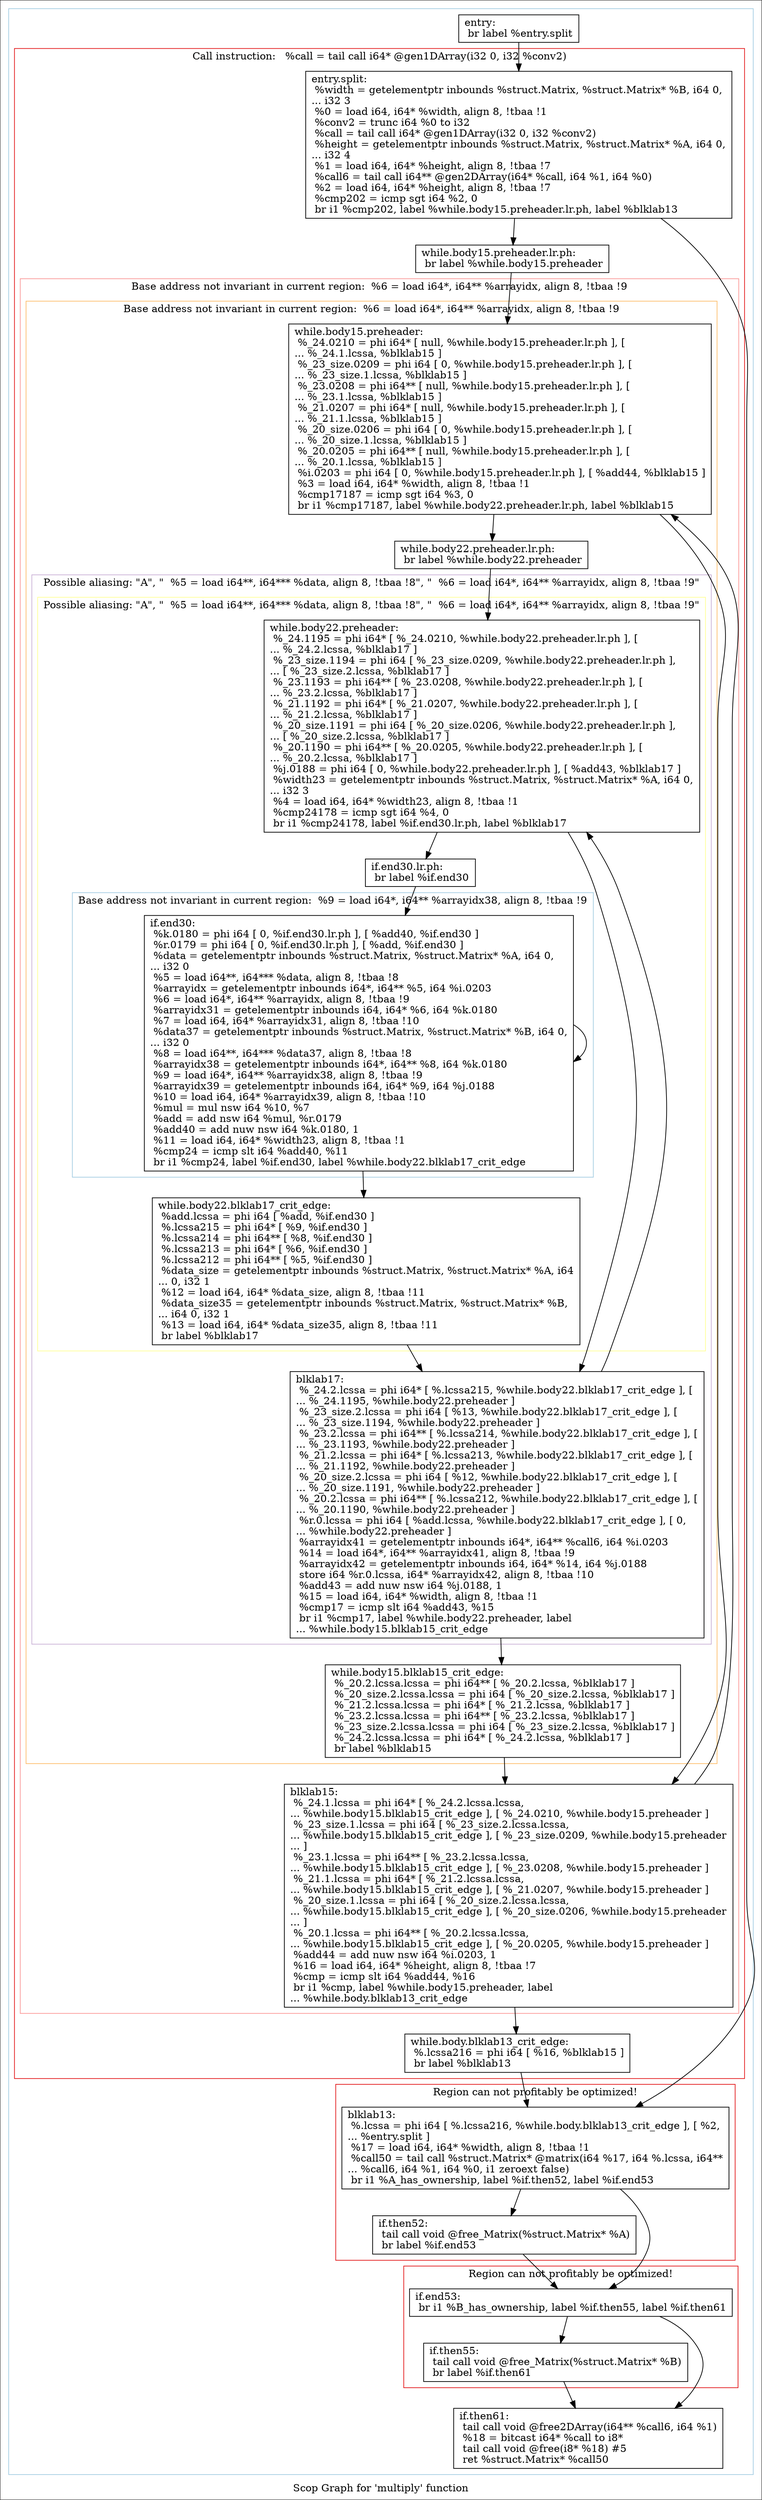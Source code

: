 digraph "Scop Graph for 'multiply' function" {
	label="Scop Graph for 'multiply' function";

	Node0x9d7de20 [shape=record,label="{entry:\l  br label %entry.split\l}"];
	Node0x9d7de20 -> Node0x9d6f750;
	Node0x9d6f750 [shape=record,label="{entry.split:                                      \l  %width = getelementptr inbounds %struct.Matrix, %struct.Matrix* %B, i64 0,\l... i32 3\l  %0 = load i64, i64* %width, align 8, !tbaa !1\l  %conv2 = trunc i64 %0 to i32\l  %call = tail call i64* @gen1DArray(i32 0, i32 %conv2)\l  %height = getelementptr inbounds %struct.Matrix, %struct.Matrix* %A, i64 0,\l... i32 4\l  %1 = load i64, i64* %height, align 8, !tbaa !7\l  %call6 = tail call i64** @gen2DArray(i64* %call, i64 %1, i64 %0)\l  %2 = load i64, i64* %height, align 8, !tbaa !7\l  %cmp202 = icmp sgt i64 %2, 0\l  br i1 %cmp202, label %while.body15.preheader.lr.ph, label %blklab13\l}"];
	Node0x9d6f750 -> Node0x9d6fda0;
	Node0x9d6f750 -> Node0x9d7f460;
	Node0x9d6fda0 [shape=record,label="{while.body15.preheader.lr.ph:                     \l  br label %while.body15.preheader\l}"];
	Node0x9d6fda0 -> Node0x9bcac30;
	Node0x9bcac30 [shape=record,label="{while.body15.preheader:                           \l  %_24.0210 = phi i64* [ null, %while.body15.preheader.lr.ph ], [\l... %_24.1.lcssa, %blklab15 ]\l  %_23_size.0209 = phi i64 [ 0, %while.body15.preheader.lr.ph ], [\l... %_23_size.1.lcssa, %blklab15 ]\l  %_23.0208 = phi i64** [ null, %while.body15.preheader.lr.ph ], [\l... %_23.1.lcssa, %blklab15 ]\l  %_21.0207 = phi i64* [ null, %while.body15.preheader.lr.ph ], [\l... %_21.1.lcssa, %blklab15 ]\l  %_20_size.0206 = phi i64 [ 0, %while.body15.preheader.lr.ph ], [\l... %_20_size.1.lcssa, %blklab15 ]\l  %_20.0205 = phi i64** [ null, %while.body15.preheader.lr.ph ], [\l... %_20.1.lcssa, %blklab15 ]\l  %i.0203 = phi i64 [ 0, %while.body15.preheader.lr.ph ], [ %add44, %blklab15 ]\l  %3 = load i64, i64* %width, align 8, !tbaa !1\l  %cmp17187 = icmp sgt i64 %3, 0\l  br i1 %cmp17187, label %while.body22.preheader.lr.ph, label %blklab15\l}"];
	Node0x9bcac30 -> Node0x9d864f0;
	Node0x9bcac30 -> Node0x9d76700;
	Node0x9d864f0 [shape=record,label="{while.body22.preheader.lr.ph:                     \l  br label %while.body22.preheader\l}"];
	Node0x9d864f0 -> Node0x9d635f0;
	Node0x9d635f0 [shape=record,label="{while.body22.preheader:                           \l  %_24.1195 = phi i64* [ %_24.0210, %while.body22.preheader.lr.ph ], [\l... %_24.2.lcssa, %blklab17 ]\l  %_23_size.1194 = phi i64 [ %_23_size.0209, %while.body22.preheader.lr.ph ],\l... [ %_23_size.2.lcssa, %blklab17 ]\l  %_23.1193 = phi i64** [ %_23.0208, %while.body22.preheader.lr.ph ], [\l... %_23.2.lcssa, %blklab17 ]\l  %_21.1192 = phi i64* [ %_21.0207, %while.body22.preheader.lr.ph ], [\l... %_21.2.lcssa, %blklab17 ]\l  %_20_size.1191 = phi i64 [ %_20_size.0206, %while.body22.preheader.lr.ph ],\l... [ %_20_size.2.lcssa, %blklab17 ]\l  %_20.1190 = phi i64** [ %_20.0205, %while.body22.preheader.lr.ph ], [\l... %_20.2.lcssa, %blklab17 ]\l  %j.0188 = phi i64 [ 0, %while.body22.preheader.lr.ph ], [ %add43, %blklab17 ]\l  %width23 = getelementptr inbounds %struct.Matrix, %struct.Matrix* %A, i64 0,\l... i32 3\l  %4 = load i64, i64* %width23, align 8, !tbaa !1\l  %cmp24178 = icmp sgt i64 %4, 0\l  br i1 %cmp24178, label %if.end30.lr.ph, label %blklab17\l}"];
	Node0x9d635f0 -> Node0x9dbe700;
	Node0x9d635f0 -> Node0x9d61790;
	Node0x9dbe700 [shape=record,label="{if.end30.lr.ph:                                   \l  br label %if.end30\l}"];
	Node0x9dbe700 -> Node0x9e1f630;
	Node0x9e1f630 [shape=record,label="{if.end30:                                         \l  %k.0180 = phi i64 [ 0, %if.end30.lr.ph ], [ %add40, %if.end30 ]\l  %r.0179 = phi i64 [ 0, %if.end30.lr.ph ], [ %add, %if.end30 ]\l  %data = getelementptr inbounds %struct.Matrix, %struct.Matrix* %A, i64 0,\l... i32 0\l  %5 = load i64**, i64*** %data, align 8, !tbaa !8\l  %arrayidx = getelementptr inbounds i64*, i64** %5, i64 %i.0203\l  %6 = load i64*, i64** %arrayidx, align 8, !tbaa !9\l  %arrayidx31 = getelementptr inbounds i64, i64* %6, i64 %k.0180\l  %7 = load i64, i64* %arrayidx31, align 8, !tbaa !10\l  %data37 = getelementptr inbounds %struct.Matrix, %struct.Matrix* %B, i64 0,\l... i32 0\l  %8 = load i64**, i64*** %data37, align 8, !tbaa !8\l  %arrayidx38 = getelementptr inbounds i64*, i64** %8, i64 %k.0180\l  %9 = load i64*, i64** %arrayidx38, align 8, !tbaa !9\l  %arrayidx39 = getelementptr inbounds i64, i64* %9, i64 %j.0188\l  %10 = load i64, i64* %arrayidx39, align 8, !tbaa !10\l  %mul = mul nsw i64 %10, %7\l  %add = add nsw i64 %mul, %r.0179\l  %add40 = add nuw nsw i64 %k.0180, 1\l  %11 = load i64, i64* %width23, align 8, !tbaa !1\l  %cmp24 = icmp slt i64 %add40, %11\l  br i1 %cmp24, label %if.end30, label %while.body22.blklab17_crit_edge\l}"];
	Node0x9e1f630 -> Node0x9e1f630[constraint=false];
	Node0x9e1f630 -> Node0x9d5c340;
	Node0x9d5c340 [shape=record,label="{while.body22.blklab17_crit_edge:                  \l  %add.lcssa = phi i64 [ %add, %if.end30 ]\l  %.lcssa215 = phi i64* [ %9, %if.end30 ]\l  %.lcssa214 = phi i64** [ %8, %if.end30 ]\l  %.lcssa213 = phi i64* [ %6, %if.end30 ]\l  %.lcssa212 = phi i64** [ %5, %if.end30 ]\l  %data_size = getelementptr inbounds %struct.Matrix, %struct.Matrix* %A, i64\l... 0, i32 1\l  %12 = load i64, i64* %data_size, align 8, !tbaa !11\l  %data_size35 = getelementptr inbounds %struct.Matrix, %struct.Matrix* %B,\l... i64 0, i32 1\l  %13 = load i64, i64* %data_size35, align 8, !tbaa !11\l  br label %blklab17\l}"];
	Node0x9d5c340 -> Node0x9d61790;
	Node0x9d61790 [shape=record,label="{blklab17:                                         \l  %_24.2.lcssa = phi i64* [ %.lcssa215, %while.body22.blklab17_crit_edge ], [\l... %_24.1195, %while.body22.preheader ]\l  %_23_size.2.lcssa = phi i64 [ %13, %while.body22.blklab17_crit_edge ], [\l... %_23_size.1194, %while.body22.preheader ]\l  %_23.2.lcssa = phi i64** [ %.lcssa214, %while.body22.blklab17_crit_edge ], [\l... %_23.1193, %while.body22.preheader ]\l  %_21.2.lcssa = phi i64* [ %.lcssa213, %while.body22.blklab17_crit_edge ], [\l... %_21.1192, %while.body22.preheader ]\l  %_20_size.2.lcssa = phi i64 [ %12, %while.body22.blklab17_crit_edge ], [\l... %_20_size.1191, %while.body22.preheader ]\l  %_20.2.lcssa = phi i64** [ %.lcssa212, %while.body22.blklab17_crit_edge ], [\l... %_20.1190, %while.body22.preheader ]\l  %r.0.lcssa = phi i64 [ %add.lcssa, %while.body22.blklab17_crit_edge ], [ 0,\l... %while.body22.preheader ]\l  %arrayidx41 = getelementptr inbounds i64*, i64** %call6, i64 %i.0203\l  %14 = load i64*, i64** %arrayidx41, align 8, !tbaa !9\l  %arrayidx42 = getelementptr inbounds i64, i64* %14, i64 %j.0188\l  store i64 %r.0.lcssa, i64* %arrayidx42, align 8, !tbaa !10\l  %add43 = add nuw nsw i64 %j.0188, 1\l  %15 = load i64, i64* %width, align 8, !tbaa !1\l  %cmp17 = icmp slt i64 %add43, %15\l  br i1 %cmp17, label %while.body22.preheader, label\l... %while.body15.blklab15_crit_edge\l}"];
	Node0x9d61790 -> Node0x9d635f0[constraint=false];
	Node0x9d61790 -> Node0x9e2cde0;
	Node0x9e2cde0 [shape=record,label="{while.body15.blklab15_crit_edge:                  \l  %_20.2.lcssa.lcssa = phi i64** [ %_20.2.lcssa, %blklab17 ]\l  %_20_size.2.lcssa.lcssa = phi i64 [ %_20_size.2.lcssa, %blklab17 ]\l  %_21.2.lcssa.lcssa = phi i64* [ %_21.2.lcssa, %blklab17 ]\l  %_23.2.lcssa.lcssa = phi i64** [ %_23.2.lcssa, %blklab17 ]\l  %_23_size.2.lcssa.lcssa = phi i64 [ %_23_size.2.lcssa, %blklab17 ]\l  %_24.2.lcssa.lcssa = phi i64* [ %_24.2.lcssa, %blklab17 ]\l  br label %blklab15\l}"];
	Node0x9e2cde0 -> Node0x9d76700;
	Node0x9d76700 [shape=record,label="{blklab15:                                         \l  %_24.1.lcssa = phi i64* [ %_24.2.lcssa.lcssa,\l... %while.body15.blklab15_crit_edge ], [ %_24.0210, %while.body15.preheader ]\l  %_23_size.1.lcssa = phi i64 [ %_23_size.2.lcssa.lcssa,\l... %while.body15.blklab15_crit_edge ], [ %_23_size.0209, %while.body15.preheader\l... ]\l  %_23.1.lcssa = phi i64** [ %_23.2.lcssa.lcssa,\l... %while.body15.blklab15_crit_edge ], [ %_23.0208, %while.body15.preheader ]\l  %_21.1.lcssa = phi i64* [ %_21.2.lcssa.lcssa,\l... %while.body15.blklab15_crit_edge ], [ %_21.0207, %while.body15.preheader ]\l  %_20_size.1.lcssa = phi i64 [ %_20_size.2.lcssa.lcssa,\l... %while.body15.blklab15_crit_edge ], [ %_20_size.0206, %while.body15.preheader\l... ]\l  %_20.1.lcssa = phi i64** [ %_20.2.lcssa.lcssa,\l... %while.body15.blklab15_crit_edge ], [ %_20.0205, %while.body15.preheader ]\l  %add44 = add nuw nsw i64 %i.0203, 1\l  %16 = load i64, i64* %height, align 8, !tbaa !7\l  %cmp = icmp slt i64 %add44, %16\l  br i1 %cmp, label %while.body15.preheader, label\l... %while.body.blklab13_crit_edge\l}"];
	Node0x9d76700 -> Node0x9bcac30[constraint=false];
	Node0x9d76700 -> Node0x9d7a8e0;
	Node0x9d7a8e0 [shape=record,label="{while.body.blklab13_crit_edge:                    \l  %.lcssa216 = phi i64 [ %16, %blklab15 ]\l  br label %blklab13\l}"];
	Node0x9d7a8e0 -> Node0x9d7f460;
	Node0x9d7f460 [shape=record,label="{blklab13:                                         \l  %.lcssa = phi i64 [ %.lcssa216, %while.body.blklab13_crit_edge ], [ %2,\l... %entry.split ]\l  %17 = load i64, i64* %width, align 8, !tbaa !1\l  %call50 = tail call %struct.Matrix* @matrix(i64 %17, i64 %.lcssa, i64**\l... %call6, i64 %1, i64 %0, i1 zeroext false)\l  br i1 %A_has_ownership, label %if.then52, label %if.end53\l}"];
	Node0x9d7f460 -> Node0x9d6e510;
	Node0x9d7f460 -> Node0x9d7ee70;
	Node0x9d6e510 [shape=record,label="{if.then52:                                        \l  tail call void @free_Matrix(%struct.Matrix* %A)\l  br label %if.end53\l}"];
	Node0x9d6e510 -> Node0x9d7ee70;
	Node0x9d7ee70 [shape=record,label="{if.end53:                                         \l  br i1 %B_has_ownership, label %if.then55, label %if.then61\l}"];
	Node0x9d7ee70 -> Node0x9d63070;
	Node0x9d7ee70 -> Node0x9d74780;
	Node0x9d63070 [shape=record,label="{if.then55:                                        \l  tail call void @free_Matrix(%struct.Matrix* %B)\l  br label %if.then61\l}"];
	Node0x9d63070 -> Node0x9d74780;
	Node0x9d74780 [shape=record,label="{if.then61:                                        \l  tail call void @free2DArray(i64** %call6, i64 %1)\l  %18 = bitcast i64* %call to i8*\l  tail call void @free(i8* %18) #5\l  ret %struct.Matrix* %call50\l}"];
	colorscheme = "paired12"
        subgraph cluster_0x9da1720 {
          label = "";
          style = solid;
          color = 1
          subgraph cluster_0x9e1ed10 {
            label = "Call instruction:   %call = tail call i64* @gen1DArray(i32 0, i32 %conv2)";
            style = solid;
            color = 6
            subgraph cluster_0x9dcc350 {
              label = "Base address not invariant in current region:  %6 = load i64*, i64** %arrayidx, align 8, !tbaa !9";
              style = solid;
              color = 5
              subgraph cluster_0x9dcccc0 {
                label = "Base address not invariant in current region:  %6 = load i64*, i64** %arrayidx, align 8, !tbaa !9";
                style = solid;
                color = 7
                subgraph cluster_0x9dca160 {
                  label = "Possible aliasing: \"A\", \"  %5 = load i64**, i64*** %data, align 8, !tbaa !8\", \"  %6 = load i64*, i64** %arrayidx, align 8, !tbaa !9\"";
                  style = solid;
                  color = 9
                  subgraph cluster_0x9e1fb90 {
                    label = "Possible aliasing: \"A\", \"  %5 = load i64**, i64*** %data, align 8, !tbaa !8\", \"  %6 = load i64*, i64** %arrayidx, align 8, !tbaa !9\"";
                    style = solid;
                    color = 11
                    subgraph cluster_0x9d2ac90 {
                      label = "Base address not invariant in current region:  %9 = load i64*, i64** %arrayidx38, align 8, !tbaa !9";
                      style = solid;
                      color = 1
                      Node0x9e1f630;
                    }
                    Node0x9d635f0;
                    Node0x9dbe700;
                    Node0x9d5c340;
                  }
                  Node0x9d61790;
                }
                Node0x9bcac30;
                Node0x9d864f0;
                Node0x9e2cde0;
              }
              Node0x9d76700;
            }
            Node0x9d6f750;
            Node0x9d6fda0;
            Node0x9d7a8e0;
          }
          subgraph cluster_0x9da2ea0 {
            label = "Region can not profitably be optimized!";
            style = solid;
            color = 6
            Node0x9d7f460;
            Node0x9d6e510;
          }
          subgraph cluster_0x9da3360 {
            label = "Region can not profitably be optimized!";
            style = solid;
            color = 6
            Node0x9d7ee70;
            Node0x9d63070;
          }
          Node0x9d7de20;
          Node0x9d74780;
        }
}
